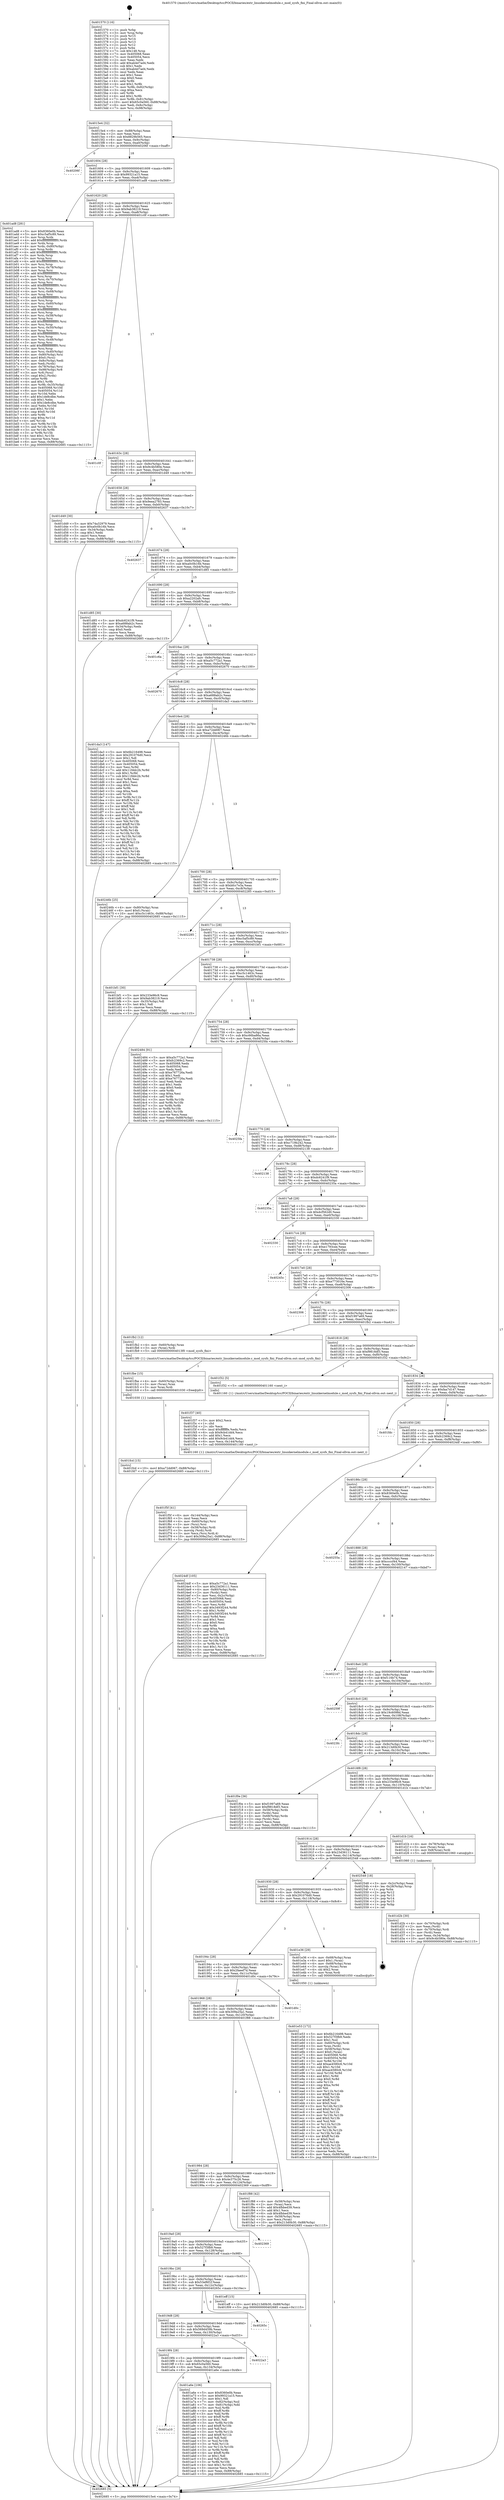 digraph "0x401570" {
  label = "0x401570 (/mnt/c/Users/mathe/Desktop/tcc/POCII/binaries/extr_linuxkernelmodule.c_mod_sysfs_fini_Final-ollvm.out::main(0))"
  labelloc = "t"
  node[shape=record]

  Entry [label="",width=0.3,height=0.3,shape=circle,fillcolor=black,style=filled]
  "0x4015e4" [label="{
     0x4015e4 [32]\l
     | [instrs]\l
     &nbsp;&nbsp;0x4015e4 \<+6\>: mov -0x88(%rbp),%eax\l
     &nbsp;&nbsp;0x4015ea \<+2\>: mov %eax,%ecx\l
     &nbsp;&nbsp;0x4015ec \<+6\>: sub $0x8829b565,%ecx\l
     &nbsp;&nbsp;0x4015f2 \<+6\>: mov %eax,-0x9c(%rbp)\l
     &nbsp;&nbsp;0x4015f8 \<+6\>: mov %ecx,-0xa0(%rbp)\l
     &nbsp;&nbsp;0x4015fe \<+6\>: je 000000000040206f \<main+0xaff\>\l
  }"]
  "0x40206f" [label="{
     0x40206f\l
  }", style=dashed]
  "0x401604" [label="{
     0x401604 [28]\l
     | [instrs]\l
     &nbsp;&nbsp;0x401604 \<+5\>: jmp 0000000000401609 \<main+0x99\>\l
     &nbsp;&nbsp;0x401609 \<+6\>: mov -0x9c(%rbp),%eax\l
     &nbsp;&nbsp;0x40160f \<+5\>: sub $0x99321a15,%eax\l
     &nbsp;&nbsp;0x401614 \<+6\>: mov %eax,-0xa4(%rbp)\l
     &nbsp;&nbsp;0x40161a \<+6\>: je 0000000000401ad8 \<main+0x568\>\l
  }"]
  Exit [label="",width=0.3,height=0.3,shape=circle,fillcolor=black,style=filled,peripheries=2]
  "0x401ad8" [label="{
     0x401ad8 [281]\l
     | [instrs]\l
     &nbsp;&nbsp;0x401ad8 \<+5\>: mov $0x8360e0b,%eax\l
     &nbsp;&nbsp;0x401add \<+5\>: mov $0xc5af5c89,%ecx\l
     &nbsp;&nbsp;0x401ae2 \<+3\>: mov %rsp,%rdx\l
     &nbsp;&nbsp;0x401ae5 \<+4\>: add $0xfffffffffffffff0,%rdx\l
     &nbsp;&nbsp;0x401ae9 \<+3\>: mov %rdx,%rsp\l
     &nbsp;&nbsp;0x401aec \<+4\>: mov %rdx,-0x80(%rbp)\l
     &nbsp;&nbsp;0x401af0 \<+3\>: mov %rsp,%rdx\l
     &nbsp;&nbsp;0x401af3 \<+4\>: add $0xfffffffffffffff0,%rdx\l
     &nbsp;&nbsp;0x401af7 \<+3\>: mov %rdx,%rsp\l
     &nbsp;&nbsp;0x401afa \<+3\>: mov %rsp,%rsi\l
     &nbsp;&nbsp;0x401afd \<+4\>: add $0xfffffffffffffff0,%rsi\l
     &nbsp;&nbsp;0x401b01 \<+3\>: mov %rsi,%rsp\l
     &nbsp;&nbsp;0x401b04 \<+4\>: mov %rsi,-0x78(%rbp)\l
     &nbsp;&nbsp;0x401b08 \<+3\>: mov %rsp,%rsi\l
     &nbsp;&nbsp;0x401b0b \<+4\>: add $0xfffffffffffffff0,%rsi\l
     &nbsp;&nbsp;0x401b0f \<+3\>: mov %rsi,%rsp\l
     &nbsp;&nbsp;0x401b12 \<+4\>: mov %rsi,-0x70(%rbp)\l
     &nbsp;&nbsp;0x401b16 \<+3\>: mov %rsp,%rsi\l
     &nbsp;&nbsp;0x401b19 \<+4\>: add $0xfffffffffffffff0,%rsi\l
     &nbsp;&nbsp;0x401b1d \<+3\>: mov %rsi,%rsp\l
     &nbsp;&nbsp;0x401b20 \<+4\>: mov %rsi,-0x68(%rbp)\l
     &nbsp;&nbsp;0x401b24 \<+3\>: mov %rsp,%rsi\l
     &nbsp;&nbsp;0x401b27 \<+4\>: add $0xfffffffffffffff0,%rsi\l
     &nbsp;&nbsp;0x401b2b \<+3\>: mov %rsi,%rsp\l
     &nbsp;&nbsp;0x401b2e \<+4\>: mov %rsi,-0x60(%rbp)\l
     &nbsp;&nbsp;0x401b32 \<+3\>: mov %rsp,%rsi\l
     &nbsp;&nbsp;0x401b35 \<+4\>: add $0xfffffffffffffff0,%rsi\l
     &nbsp;&nbsp;0x401b39 \<+3\>: mov %rsi,%rsp\l
     &nbsp;&nbsp;0x401b3c \<+4\>: mov %rsi,-0x58(%rbp)\l
     &nbsp;&nbsp;0x401b40 \<+3\>: mov %rsp,%rsi\l
     &nbsp;&nbsp;0x401b43 \<+4\>: add $0xfffffffffffffff0,%rsi\l
     &nbsp;&nbsp;0x401b47 \<+3\>: mov %rsi,%rsp\l
     &nbsp;&nbsp;0x401b4a \<+4\>: mov %rsi,-0x50(%rbp)\l
     &nbsp;&nbsp;0x401b4e \<+3\>: mov %rsp,%rsi\l
     &nbsp;&nbsp;0x401b51 \<+4\>: add $0xfffffffffffffff0,%rsi\l
     &nbsp;&nbsp;0x401b55 \<+3\>: mov %rsi,%rsp\l
     &nbsp;&nbsp;0x401b58 \<+4\>: mov %rsi,-0x48(%rbp)\l
     &nbsp;&nbsp;0x401b5c \<+3\>: mov %rsp,%rsi\l
     &nbsp;&nbsp;0x401b5f \<+4\>: add $0xfffffffffffffff0,%rsi\l
     &nbsp;&nbsp;0x401b63 \<+3\>: mov %rsi,%rsp\l
     &nbsp;&nbsp;0x401b66 \<+4\>: mov %rsi,-0x40(%rbp)\l
     &nbsp;&nbsp;0x401b6a \<+4\>: mov -0x80(%rbp),%rsi\l
     &nbsp;&nbsp;0x401b6e \<+6\>: movl $0x0,(%rsi)\l
     &nbsp;&nbsp;0x401b74 \<+6\>: mov -0x8c(%rbp),%edi\l
     &nbsp;&nbsp;0x401b7a \<+2\>: mov %edi,(%rdx)\l
     &nbsp;&nbsp;0x401b7c \<+4\>: mov -0x78(%rbp),%rsi\l
     &nbsp;&nbsp;0x401b80 \<+7\>: mov -0x98(%rbp),%r8\l
     &nbsp;&nbsp;0x401b87 \<+3\>: mov %r8,(%rsi)\l
     &nbsp;&nbsp;0x401b8a \<+3\>: cmpl $0x2,(%rdx)\l
     &nbsp;&nbsp;0x401b8d \<+4\>: setne %r9b\l
     &nbsp;&nbsp;0x401b91 \<+4\>: and $0x1,%r9b\l
     &nbsp;&nbsp;0x401b95 \<+4\>: mov %r9b,-0x35(%rbp)\l
     &nbsp;&nbsp;0x401b99 \<+8\>: mov 0x405068,%r10d\l
     &nbsp;&nbsp;0x401ba1 \<+8\>: mov 0x405054,%r11d\l
     &nbsp;&nbsp;0x401ba9 \<+3\>: mov %r10d,%ebx\l
     &nbsp;&nbsp;0x401bac \<+6\>: add $0x1de8cdbe,%ebx\l
     &nbsp;&nbsp;0x401bb2 \<+3\>: sub $0x1,%ebx\l
     &nbsp;&nbsp;0x401bb5 \<+6\>: sub $0x1de8cdbe,%ebx\l
     &nbsp;&nbsp;0x401bbb \<+4\>: imul %ebx,%r10d\l
     &nbsp;&nbsp;0x401bbf \<+4\>: and $0x1,%r10d\l
     &nbsp;&nbsp;0x401bc3 \<+4\>: cmp $0x0,%r10d\l
     &nbsp;&nbsp;0x401bc7 \<+4\>: sete %r9b\l
     &nbsp;&nbsp;0x401bcb \<+4\>: cmp $0xa,%r11d\l
     &nbsp;&nbsp;0x401bcf \<+4\>: setl %r14b\l
     &nbsp;&nbsp;0x401bd3 \<+3\>: mov %r9b,%r15b\l
     &nbsp;&nbsp;0x401bd6 \<+3\>: and %r14b,%r15b\l
     &nbsp;&nbsp;0x401bd9 \<+3\>: xor %r14b,%r9b\l
     &nbsp;&nbsp;0x401bdc \<+3\>: or %r9b,%r15b\l
     &nbsp;&nbsp;0x401bdf \<+4\>: test $0x1,%r15b\l
     &nbsp;&nbsp;0x401be3 \<+3\>: cmovne %ecx,%eax\l
     &nbsp;&nbsp;0x401be6 \<+6\>: mov %eax,-0x88(%rbp)\l
     &nbsp;&nbsp;0x401bec \<+5\>: jmp 0000000000402685 \<main+0x1115\>\l
  }"]
  "0x401620" [label="{
     0x401620 [28]\l
     | [instrs]\l
     &nbsp;&nbsp;0x401620 \<+5\>: jmp 0000000000401625 \<main+0xb5\>\l
     &nbsp;&nbsp;0x401625 \<+6\>: mov -0x9c(%rbp),%eax\l
     &nbsp;&nbsp;0x40162b \<+5\>: sub $0x9ab38219,%eax\l
     &nbsp;&nbsp;0x401630 \<+6\>: mov %eax,-0xa8(%rbp)\l
     &nbsp;&nbsp;0x401636 \<+6\>: je 0000000000401c0f \<main+0x69f\>\l
  }"]
  "0x401fcd" [label="{
     0x401fcd [15]\l
     | [instrs]\l
     &nbsp;&nbsp;0x401fcd \<+10\>: movl $0xa72dd067,-0x88(%rbp)\l
     &nbsp;&nbsp;0x401fd7 \<+5\>: jmp 0000000000402685 \<main+0x1115\>\l
  }"]
  "0x401c0f" [label="{
     0x401c0f\l
  }", style=dashed]
  "0x40163c" [label="{
     0x40163c [28]\l
     | [instrs]\l
     &nbsp;&nbsp;0x40163c \<+5\>: jmp 0000000000401641 \<main+0xd1\>\l
     &nbsp;&nbsp;0x401641 \<+6\>: mov -0x9c(%rbp),%eax\l
     &nbsp;&nbsp;0x401647 \<+5\>: sub $0x9c4b580e,%eax\l
     &nbsp;&nbsp;0x40164c \<+6\>: mov %eax,-0xac(%rbp)\l
     &nbsp;&nbsp;0x401652 \<+6\>: je 0000000000401d49 \<main+0x7d9\>\l
  }"]
  "0x401fbe" [label="{
     0x401fbe [15]\l
     | [instrs]\l
     &nbsp;&nbsp;0x401fbe \<+4\>: mov -0x60(%rbp),%rax\l
     &nbsp;&nbsp;0x401fc2 \<+3\>: mov (%rax),%rax\l
     &nbsp;&nbsp;0x401fc5 \<+3\>: mov %rax,%rdi\l
     &nbsp;&nbsp;0x401fc8 \<+5\>: call 0000000000401030 \<free@plt\>\l
     | [calls]\l
     &nbsp;&nbsp;0x401030 \{1\} (unknown)\l
  }"]
  "0x401d49" [label="{
     0x401d49 [30]\l
     | [instrs]\l
     &nbsp;&nbsp;0x401d49 \<+5\>: mov $0x74a32979,%eax\l
     &nbsp;&nbsp;0x401d4e \<+5\>: mov $0xa0c0b16b,%ecx\l
     &nbsp;&nbsp;0x401d53 \<+3\>: mov -0x34(%rbp),%edx\l
     &nbsp;&nbsp;0x401d56 \<+3\>: cmp $0x1,%edx\l
     &nbsp;&nbsp;0x401d59 \<+3\>: cmovl %ecx,%eax\l
     &nbsp;&nbsp;0x401d5c \<+6\>: mov %eax,-0x88(%rbp)\l
     &nbsp;&nbsp;0x401d62 \<+5\>: jmp 0000000000402685 \<main+0x1115\>\l
  }"]
  "0x401658" [label="{
     0x401658 [28]\l
     | [instrs]\l
     &nbsp;&nbsp;0x401658 \<+5\>: jmp 000000000040165d \<main+0xed\>\l
     &nbsp;&nbsp;0x40165d \<+6\>: mov -0x9c(%rbp),%eax\l
     &nbsp;&nbsp;0x401663 \<+5\>: sub $0x9eea2783,%eax\l
     &nbsp;&nbsp;0x401668 \<+6\>: mov %eax,-0xb0(%rbp)\l
     &nbsp;&nbsp;0x40166e \<+6\>: je 0000000000402637 \<main+0x10c7\>\l
  }"]
  "0x401f5f" [label="{
     0x401f5f [41]\l
     | [instrs]\l
     &nbsp;&nbsp;0x401f5f \<+6\>: mov -0x144(%rbp),%ecx\l
     &nbsp;&nbsp;0x401f65 \<+3\>: imul %eax,%ecx\l
     &nbsp;&nbsp;0x401f68 \<+4\>: mov -0x60(%rbp),%rsi\l
     &nbsp;&nbsp;0x401f6c \<+3\>: mov (%rsi),%rsi\l
     &nbsp;&nbsp;0x401f6f \<+4\>: mov -0x58(%rbp),%rdi\l
     &nbsp;&nbsp;0x401f73 \<+3\>: movslq (%rdi),%rdi\l
     &nbsp;&nbsp;0x401f76 \<+3\>: mov %ecx,(%rsi,%rdi,4)\l
     &nbsp;&nbsp;0x401f79 \<+10\>: movl $0x309a25a1,-0x88(%rbp)\l
     &nbsp;&nbsp;0x401f83 \<+5\>: jmp 0000000000402685 \<main+0x1115\>\l
  }"]
  "0x402637" [label="{
     0x402637\l
  }", style=dashed]
  "0x401674" [label="{
     0x401674 [28]\l
     | [instrs]\l
     &nbsp;&nbsp;0x401674 \<+5\>: jmp 0000000000401679 \<main+0x109\>\l
     &nbsp;&nbsp;0x401679 \<+6\>: mov -0x9c(%rbp),%eax\l
     &nbsp;&nbsp;0x40167f \<+5\>: sub $0xa0c0b16b,%eax\l
     &nbsp;&nbsp;0x401684 \<+6\>: mov %eax,-0xb4(%rbp)\l
     &nbsp;&nbsp;0x40168a \<+6\>: je 0000000000401d85 \<main+0x815\>\l
  }"]
  "0x401f37" [label="{
     0x401f37 [40]\l
     | [instrs]\l
     &nbsp;&nbsp;0x401f37 \<+5\>: mov $0x2,%ecx\l
     &nbsp;&nbsp;0x401f3c \<+1\>: cltd\l
     &nbsp;&nbsp;0x401f3d \<+2\>: idiv %ecx\l
     &nbsp;&nbsp;0x401f3f \<+6\>: imul $0xfffffffe,%edx,%ecx\l
     &nbsp;&nbsp;0x401f45 \<+6\>: sub $0x9cb41dd4,%ecx\l
     &nbsp;&nbsp;0x401f4b \<+3\>: add $0x1,%ecx\l
     &nbsp;&nbsp;0x401f4e \<+6\>: add $0x9cb41dd4,%ecx\l
     &nbsp;&nbsp;0x401f54 \<+6\>: mov %ecx,-0x144(%rbp)\l
     &nbsp;&nbsp;0x401f5a \<+5\>: call 0000000000401160 \<next_i\>\l
     | [calls]\l
     &nbsp;&nbsp;0x401160 \{1\} (/mnt/c/Users/mathe/Desktop/tcc/POCII/binaries/extr_linuxkernelmodule.c_mod_sysfs_fini_Final-ollvm.out::next_i)\l
  }"]
  "0x401d85" [label="{
     0x401d85 [30]\l
     | [instrs]\l
     &nbsp;&nbsp;0x401d85 \<+5\>: mov $0xdc6241f9,%eax\l
     &nbsp;&nbsp;0x401d8a \<+5\>: mov $0xa688ab2c,%ecx\l
     &nbsp;&nbsp;0x401d8f \<+3\>: mov -0x34(%rbp),%edx\l
     &nbsp;&nbsp;0x401d92 \<+3\>: cmp $0x0,%edx\l
     &nbsp;&nbsp;0x401d95 \<+3\>: cmove %ecx,%eax\l
     &nbsp;&nbsp;0x401d98 \<+6\>: mov %eax,-0x88(%rbp)\l
     &nbsp;&nbsp;0x401d9e \<+5\>: jmp 0000000000402685 \<main+0x1115\>\l
  }"]
  "0x401690" [label="{
     0x401690 [28]\l
     | [instrs]\l
     &nbsp;&nbsp;0x401690 \<+5\>: jmp 0000000000401695 \<main+0x125\>\l
     &nbsp;&nbsp;0x401695 \<+6\>: mov -0x9c(%rbp),%eax\l
     &nbsp;&nbsp;0x40169b \<+5\>: sub $0xa2202afc,%eax\l
     &nbsp;&nbsp;0x4016a0 \<+6\>: mov %eax,-0xb8(%rbp)\l
     &nbsp;&nbsp;0x4016a6 \<+6\>: je 0000000000401c6a \<main+0x6fa\>\l
  }"]
  "0x401e53" [label="{
     0x401e53 [172]\l
     | [instrs]\l
     &nbsp;&nbsp;0x401e53 \<+5\>: mov $0x6b216498,%ecx\l
     &nbsp;&nbsp;0x401e58 \<+5\>: mov $0x527f3fb9,%edx\l
     &nbsp;&nbsp;0x401e5d \<+3\>: mov $0x1,%sil\l
     &nbsp;&nbsp;0x401e60 \<+4\>: mov -0x60(%rbp),%rdi\l
     &nbsp;&nbsp;0x401e64 \<+3\>: mov %rax,(%rdi)\l
     &nbsp;&nbsp;0x401e67 \<+4\>: mov -0x58(%rbp),%rax\l
     &nbsp;&nbsp;0x401e6b \<+6\>: movl $0x0,(%rax)\l
     &nbsp;&nbsp;0x401e71 \<+8\>: mov 0x405068,%r8d\l
     &nbsp;&nbsp;0x401e79 \<+8\>: mov 0x405054,%r9d\l
     &nbsp;&nbsp;0x401e81 \<+3\>: mov %r8d,%r10d\l
     &nbsp;&nbsp;0x401e84 \<+7\>: add $0xae4580c6,%r10d\l
     &nbsp;&nbsp;0x401e8b \<+4\>: sub $0x1,%r10d\l
     &nbsp;&nbsp;0x401e8f \<+7\>: sub $0xae4580c6,%r10d\l
     &nbsp;&nbsp;0x401e96 \<+4\>: imul %r10d,%r8d\l
     &nbsp;&nbsp;0x401e9a \<+4\>: and $0x1,%r8d\l
     &nbsp;&nbsp;0x401e9e \<+4\>: cmp $0x0,%r8d\l
     &nbsp;&nbsp;0x401ea2 \<+4\>: sete %r11b\l
     &nbsp;&nbsp;0x401ea6 \<+4\>: cmp $0xa,%r9d\l
     &nbsp;&nbsp;0x401eaa \<+3\>: setl %bl\l
     &nbsp;&nbsp;0x401ead \<+3\>: mov %r11b,%r14b\l
     &nbsp;&nbsp;0x401eb0 \<+4\>: xor $0xff,%r14b\l
     &nbsp;&nbsp;0x401eb4 \<+3\>: mov %bl,%r15b\l
     &nbsp;&nbsp;0x401eb7 \<+4\>: xor $0xff,%r15b\l
     &nbsp;&nbsp;0x401ebb \<+4\>: xor $0x0,%sil\l
     &nbsp;&nbsp;0x401ebf \<+3\>: mov %r14b,%r12b\l
     &nbsp;&nbsp;0x401ec2 \<+4\>: and $0x0,%r12b\l
     &nbsp;&nbsp;0x401ec6 \<+3\>: and %sil,%r11b\l
     &nbsp;&nbsp;0x401ec9 \<+3\>: mov %r15b,%r13b\l
     &nbsp;&nbsp;0x401ecc \<+4\>: and $0x0,%r13b\l
     &nbsp;&nbsp;0x401ed0 \<+3\>: and %sil,%bl\l
     &nbsp;&nbsp;0x401ed3 \<+3\>: or %r11b,%r12b\l
     &nbsp;&nbsp;0x401ed6 \<+3\>: or %bl,%r13b\l
     &nbsp;&nbsp;0x401ed9 \<+3\>: xor %r13b,%r12b\l
     &nbsp;&nbsp;0x401edc \<+3\>: or %r15b,%r14b\l
     &nbsp;&nbsp;0x401edf \<+4\>: xor $0xff,%r14b\l
     &nbsp;&nbsp;0x401ee3 \<+4\>: or $0x0,%sil\l
     &nbsp;&nbsp;0x401ee7 \<+3\>: and %sil,%r14b\l
     &nbsp;&nbsp;0x401eea \<+3\>: or %r14b,%r12b\l
     &nbsp;&nbsp;0x401eed \<+4\>: test $0x1,%r12b\l
     &nbsp;&nbsp;0x401ef1 \<+3\>: cmovne %edx,%ecx\l
     &nbsp;&nbsp;0x401ef4 \<+6\>: mov %ecx,-0x88(%rbp)\l
     &nbsp;&nbsp;0x401efa \<+5\>: jmp 0000000000402685 \<main+0x1115\>\l
  }"]
  "0x401c6a" [label="{
     0x401c6a\l
  }", style=dashed]
  "0x4016ac" [label="{
     0x4016ac [28]\l
     | [instrs]\l
     &nbsp;&nbsp;0x4016ac \<+5\>: jmp 00000000004016b1 \<main+0x141\>\l
     &nbsp;&nbsp;0x4016b1 \<+6\>: mov -0x9c(%rbp),%eax\l
     &nbsp;&nbsp;0x4016b7 \<+5\>: sub $0xa5c772a1,%eax\l
     &nbsp;&nbsp;0x4016bc \<+6\>: mov %eax,-0xbc(%rbp)\l
     &nbsp;&nbsp;0x4016c2 \<+6\>: je 0000000000402670 \<main+0x1100\>\l
  }"]
  "0x401d2b" [label="{
     0x401d2b [30]\l
     | [instrs]\l
     &nbsp;&nbsp;0x401d2b \<+4\>: mov -0x70(%rbp),%rdi\l
     &nbsp;&nbsp;0x401d2f \<+2\>: mov %eax,(%rdi)\l
     &nbsp;&nbsp;0x401d31 \<+4\>: mov -0x70(%rbp),%rdi\l
     &nbsp;&nbsp;0x401d35 \<+2\>: mov (%rdi),%eax\l
     &nbsp;&nbsp;0x401d37 \<+3\>: mov %eax,-0x34(%rbp)\l
     &nbsp;&nbsp;0x401d3a \<+10\>: movl $0x9c4b580e,-0x88(%rbp)\l
     &nbsp;&nbsp;0x401d44 \<+5\>: jmp 0000000000402685 \<main+0x1115\>\l
  }"]
  "0x402670" [label="{
     0x402670\l
  }", style=dashed]
  "0x4016c8" [label="{
     0x4016c8 [28]\l
     | [instrs]\l
     &nbsp;&nbsp;0x4016c8 \<+5\>: jmp 00000000004016cd \<main+0x15d\>\l
     &nbsp;&nbsp;0x4016cd \<+6\>: mov -0x9c(%rbp),%eax\l
     &nbsp;&nbsp;0x4016d3 \<+5\>: sub $0xa688ab2c,%eax\l
     &nbsp;&nbsp;0x4016d8 \<+6\>: mov %eax,-0xc0(%rbp)\l
     &nbsp;&nbsp;0x4016de \<+6\>: je 0000000000401da3 \<main+0x833\>\l
  }"]
  "0x401570" [label="{
     0x401570 [116]\l
     | [instrs]\l
     &nbsp;&nbsp;0x401570 \<+1\>: push %rbp\l
     &nbsp;&nbsp;0x401571 \<+3\>: mov %rsp,%rbp\l
     &nbsp;&nbsp;0x401574 \<+2\>: push %r15\l
     &nbsp;&nbsp;0x401576 \<+2\>: push %r14\l
     &nbsp;&nbsp;0x401578 \<+2\>: push %r13\l
     &nbsp;&nbsp;0x40157a \<+2\>: push %r12\l
     &nbsp;&nbsp;0x40157c \<+1\>: push %rbx\l
     &nbsp;&nbsp;0x40157d \<+7\>: sub $0x148,%rsp\l
     &nbsp;&nbsp;0x401584 \<+7\>: mov 0x405068,%eax\l
     &nbsp;&nbsp;0x40158b \<+7\>: mov 0x405054,%ecx\l
     &nbsp;&nbsp;0x401592 \<+2\>: mov %eax,%edx\l
     &nbsp;&nbsp;0x401594 \<+6\>: add $0xab4d7ad4,%edx\l
     &nbsp;&nbsp;0x40159a \<+3\>: sub $0x1,%edx\l
     &nbsp;&nbsp;0x40159d \<+6\>: sub $0xab4d7ad4,%edx\l
     &nbsp;&nbsp;0x4015a3 \<+3\>: imul %edx,%eax\l
     &nbsp;&nbsp;0x4015a6 \<+3\>: and $0x1,%eax\l
     &nbsp;&nbsp;0x4015a9 \<+3\>: cmp $0x0,%eax\l
     &nbsp;&nbsp;0x4015ac \<+4\>: sete %r8b\l
     &nbsp;&nbsp;0x4015b0 \<+4\>: and $0x1,%r8b\l
     &nbsp;&nbsp;0x4015b4 \<+7\>: mov %r8b,-0x82(%rbp)\l
     &nbsp;&nbsp;0x4015bb \<+3\>: cmp $0xa,%ecx\l
     &nbsp;&nbsp;0x4015be \<+4\>: setl %r8b\l
     &nbsp;&nbsp;0x4015c2 \<+4\>: and $0x1,%r8b\l
     &nbsp;&nbsp;0x4015c6 \<+7\>: mov %r8b,-0x81(%rbp)\l
     &nbsp;&nbsp;0x4015cd \<+10\>: movl $0x65c0a560,-0x88(%rbp)\l
     &nbsp;&nbsp;0x4015d7 \<+6\>: mov %edi,-0x8c(%rbp)\l
     &nbsp;&nbsp;0x4015dd \<+7\>: mov %rsi,-0x98(%rbp)\l
  }"]
  "0x401da3" [label="{
     0x401da3 [147]\l
     | [instrs]\l
     &nbsp;&nbsp;0x401da3 \<+5\>: mov $0x6b216498,%eax\l
     &nbsp;&nbsp;0x401da8 \<+5\>: mov $0x291076d0,%ecx\l
     &nbsp;&nbsp;0x401dad \<+2\>: mov $0x1,%dl\l
     &nbsp;&nbsp;0x401daf \<+7\>: mov 0x405068,%esi\l
     &nbsp;&nbsp;0x401db6 \<+7\>: mov 0x405054,%edi\l
     &nbsp;&nbsp;0x401dbd \<+3\>: mov %esi,%r8d\l
     &nbsp;&nbsp;0x401dc0 \<+7\>: add $0x11fddc2b,%r8d\l
     &nbsp;&nbsp;0x401dc7 \<+4\>: sub $0x1,%r8d\l
     &nbsp;&nbsp;0x401dcb \<+7\>: sub $0x11fddc2b,%r8d\l
     &nbsp;&nbsp;0x401dd2 \<+4\>: imul %r8d,%esi\l
     &nbsp;&nbsp;0x401dd6 \<+3\>: and $0x1,%esi\l
     &nbsp;&nbsp;0x401dd9 \<+3\>: cmp $0x0,%esi\l
     &nbsp;&nbsp;0x401ddc \<+4\>: sete %r9b\l
     &nbsp;&nbsp;0x401de0 \<+3\>: cmp $0xa,%edi\l
     &nbsp;&nbsp;0x401de3 \<+4\>: setl %r10b\l
     &nbsp;&nbsp;0x401de7 \<+3\>: mov %r9b,%r11b\l
     &nbsp;&nbsp;0x401dea \<+4\>: xor $0xff,%r11b\l
     &nbsp;&nbsp;0x401dee \<+3\>: mov %r10b,%bl\l
     &nbsp;&nbsp;0x401df1 \<+3\>: xor $0xff,%bl\l
     &nbsp;&nbsp;0x401df4 \<+3\>: xor $0x1,%dl\l
     &nbsp;&nbsp;0x401df7 \<+3\>: mov %r11b,%r14b\l
     &nbsp;&nbsp;0x401dfa \<+4\>: and $0xff,%r14b\l
     &nbsp;&nbsp;0x401dfe \<+3\>: and %dl,%r9b\l
     &nbsp;&nbsp;0x401e01 \<+3\>: mov %bl,%r15b\l
     &nbsp;&nbsp;0x401e04 \<+4\>: and $0xff,%r15b\l
     &nbsp;&nbsp;0x401e08 \<+3\>: and %dl,%r10b\l
     &nbsp;&nbsp;0x401e0b \<+3\>: or %r9b,%r14b\l
     &nbsp;&nbsp;0x401e0e \<+3\>: or %r10b,%r15b\l
     &nbsp;&nbsp;0x401e11 \<+3\>: xor %r15b,%r14b\l
     &nbsp;&nbsp;0x401e14 \<+3\>: or %bl,%r11b\l
     &nbsp;&nbsp;0x401e17 \<+4\>: xor $0xff,%r11b\l
     &nbsp;&nbsp;0x401e1b \<+3\>: or $0x1,%dl\l
     &nbsp;&nbsp;0x401e1e \<+3\>: and %dl,%r11b\l
     &nbsp;&nbsp;0x401e21 \<+3\>: or %r11b,%r14b\l
     &nbsp;&nbsp;0x401e24 \<+4\>: test $0x1,%r14b\l
     &nbsp;&nbsp;0x401e28 \<+3\>: cmovne %ecx,%eax\l
     &nbsp;&nbsp;0x401e2b \<+6\>: mov %eax,-0x88(%rbp)\l
     &nbsp;&nbsp;0x401e31 \<+5\>: jmp 0000000000402685 \<main+0x1115\>\l
  }"]
  "0x4016e4" [label="{
     0x4016e4 [28]\l
     | [instrs]\l
     &nbsp;&nbsp;0x4016e4 \<+5\>: jmp 00000000004016e9 \<main+0x179\>\l
     &nbsp;&nbsp;0x4016e9 \<+6\>: mov -0x9c(%rbp),%eax\l
     &nbsp;&nbsp;0x4016ef \<+5\>: sub $0xa72dd067,%eax\l
     &nbsp;&nbsp;0x4016f4 \<+6\>: mov %eax,-0xc4(%rbp)\l
     &nbsp;&nbsp;0x4016fa \<+6\>: je 000000000040246b \<main+0xefb\>\l
  }"]
  "0x402685" [label="{
     0x402685 [5]\l
     | [instrs]\l
     &nbsp;&nbsp;0x402685 \<+5\>: jmp 00000000004015e4 \<main+0x74\>\l
  }"]
  "0x40246b" [label="{
     0x40246b [25]\l
     | [instrs]\l
     &nbsp;&nbsp;0x40246b \<+4\>: mov -0x80(%rbp),%rax\l
     &nbsp;&nbsp;0x40246f \<+6\>: movl $0x0,(%rax)\l
     &nbsp;&nbsp;0x402475 \<+10\>: movl $0xc5c1463c,-0x88(%rbp)\l
     &nbsp;&nbsp;0x40247f \<+5\>: jmp 0000000000402685 \<main+0x1115\>\l
  }"]
  "0x401700" [label="{
     0x401700 [28]\l
     | [instrs]\l
     &nbsp;&nbsp;0x401700 \<+5\>: jmp 0000000000401705 \<main+0x195\>\l
     &nbsp;&nbsp;0x401705 \<+6\>: mov -0x9c(%rbp),%eax\l
     &nbsp;&nbsp;0x40170b \<+5\>: sub $0xbfcc7e3a,%eax\l
     &nbsp;&nbsp;0x401710 \<+6\>: mov %eax,-0xc8(%rbp)\l
     &nbsp;&nbsp;0x401716 \<+6\>: je 0000000000402285 \<main+0xd15\>\l
  }"]
  "0x401a10" [label="{
     0x401a10\l
  }", style=dashed]
  "0x402285" [label="{
     0x402285\l
  }", style=dashed]
  "0x40171c" [label="{
     0x40171c [28]\l
     | [instrs]\l
     &nbsp;&nbsp;0x40171c \<+5\>: jmp 0000000000401721 \<main+0x1b1\>\l
     &nbsp;&nbsp;0x401721 \<+6\>: mov -0x9c(%rbp),%eax\l
     &nbsp;&nbsp;0x401727 \<+5\>: sub $0xc5af5c89,%eax\l
     &nbsp;&nbsp;0x40172c \<+6\>: mov %eax,-0xcc(%rbp)\l
     &nbsp;&nbsp;0x401732 \<+6\>: je 0000000000401bf1 \<main+0x681\>\l
  }"]
  "0x401a6e" [label="{
     0x401a6e [106]\l
     | [instrs]\l
     &nbsp;&nbsp;0x401a6e \<+5\>: mov $0x8360e0b,%eax\l
     &nbsp;&nbsp;0x401a73 \<+5\>: mov $0x99321a15,%ecx\l
     &nbsp;&nbsp;0x401a78 \<+2\>: mov $0x1,%dl\l
     &nbsp;&nbsp;0x401a7a \<+7\>: mov -0x82(%rbp),%sil\l
     &nbsp;&nbsp;0x401a81 \<+7\>: mov -0x81(%rbp),%dil\l
     &nbsp;&nbsp;0x401a88 \<+3\>: mov %sil,%r8b\l
     &nbsp;&nbsp;0x401a8b \<+4\>: xor $0xff,%r8b\l
     &nbsp;&nbsp;0x401a8f \<+3\>: mov %dil,%r9b\l
     &nbsp;&nbsp;0x401a92 \<+4\>: xor $0xff,%r9b\l
     &nbsp;&nbsp;0x401a96 \<+3\>: xor $0x1,%dl\l
     &nbsp;&nbsp;0x401a99 \<+3\>: mov %r8b,%r10b\l
     &nbsp;&nbsp;0x401a9c \<+4\>: and $0xff,%r10b\l
     &nbsp;&nbsp;0x401aa0 \<+3\>: and %dl,%sil\l
     &nbsp;&nbsp;0x401aa3 \<+3\>: mov %r9b,%r11b\l
     &nbsp;&nbsp;0x401aa6 \<+4\>: and $0xff,%r11b\l
     &nbsp;&nbsp;0x401aaa \<+3\>: and %dl,%dil\l
     &nbsp;&nbsp;0x401aad \<+3\>: or %sil,%r10b\l
     &nbsp;&nbsp;0x401ab0 \<+3\>: or %dil,%r11b\l
     &nbsp;&nbsp;0x401ab3 \<+3\>: xor %r11b,%r10b\l
     &nbsp;&nbsp;0x401ab6 \<+3\>: or %r9b,%r8b\l
     &nbsp;&nbsp;0x401ab9 \<+4\>: xor $0xff,%r8b\l
     &nbsp;&nbsp;0x401abd \<+3\>: or $0x1,%dl\l
     &nbsp;&nbsp;0x401ac0 \<+3\>: and %dl,%r8b\l
     &nbsp;&nbsp;0x401ac3 \<+3\>: or %r8b,%r10b\l
     &nbsp;&nbsp;0x401ac6 \<+4\>: test $0x1,%r10b\l
     &nbsp;&nbsp;0x401aca \<+3\>: cmovne %ecx,%eax\l
     &nbsp;&nbsp;0x401acd \<+6\>: mov %eax,-0x88(%rbp)\l
     &nbsp;&nbsp;0x401ad3 \<+5\>: jmp 0000000000402685 \<main+0x1115\>\l
  }"]
  "0x401bf1" [label="{
     0x401bf1 [30]\l
     | [instrs]\l
     &nbsp;&nbsp;0x401bf1 \<+5\>: mov $0x233e96c9,%eax\l
     &nbsp;&nbsp;0x401bf6 \<+5\>: mov $0x9ab38219,%ecx\l
     &nbsp;&nbsp;0x401bfb \<+3\>: mov -0x35(%rbp),%dl\l
     &nbsp;&nbsp;0x401bfe \<+3\>: test $0x1,%dl\l
     &nbsp;&nbsp;0x401c01 \<+3\>: cmovne %ecx,%eax\l
     &nbsp;&nbsp;0x401c04 \<+6\>: mov %eax,-0x88(%rbp)\l
     &nbsp;&nbsp;0x401c0a \<+5\>: jmp 0000000000402685 \<main+0x1115\>\l
  }"]
  "0x401738" [label="{
     0x401738 [28]\l
     | [instrs]\l
     &nbsp;&nbsp;0x401738 \<+5\>: jmp 000000000040173d \<main+0x1cd\>\l
     &nbsp;&nbsp;0x40173d \<+6\>: mov -0x9c(%rbp),%eax\l
     &nbsp;&nbsp;0x401743 \<+5\>: sub $0xc5c1463c,%eax\l
     &nbsp;&nbsp;0x401748 \<+6\>: mov %eax,-0xd0(%rbp)\l
     &nbsp;&nbsp;0x40174e \<+6\>: je 0000000000402484 \<main+0xf14\>\l
  }"]
  "0x4019f4" [label="{
     0x4019f4 [28]\l
     | [instrs]\l
     &nbsp;&nbsp;0x4019f4 \<+5\>: jmp 00000000004019f9 \<main+0x489\>\l
     &nbsp;&nbsp;0x4019f9 \<+6\>: mov -0x9c(%rbp),%eax\l
     &nbsp;&nbsp;0x4019ff \<+5\>: sub $0x65c0a560,%eax\l
     &nbsp;&nbsp;0x401a04 \<+6\>: mov %eax,-0x134(%rbp)\l
     &nbsp;&nbsp;0x401a0a \<+6\>: je 0000000000401a6e \<main+0x4fe\>\l
  }"]
  "0x402484" [label="{
     0x402484 [91]\l
     | [instrs]\l
     &nbsp;&nbsp;0x402484 \<+5\>: mov $0xa5c772a1,%eax\l
     &nbsp;&nbsp;0x402489 \<+5\>: mov $0xfc2369c2,%ecx\l
     &nbsp;&nbsp;0x40248e \<+7\>: mov 0x405068,%edx\l
     &nbsp;&nbsp;0x402495 \<+7\>: mov 0x405054,%esi\l
     &nbsp;&nbsp;0x40249c \<+2\>: mov %edx,%edi\l
     &nbsp;&nbsp;0x40249e \<+6\>: sub $0xe767726a,%edi\l
     &nbsp;&nbsp;0x4024a4 \<+3\>: sub $0x1,%edi\l
     &nbsp;&nbsp;0x4024a7 \<+6\>: add $0xe767726a,%edi\l
     &nbsp;&nbsp;0x4024ad \<+3\>: imul %edi,%edx\l
     &nbsp;&nbsp;0x4024b0 \<+3\>: and $0x1,%edx\l
     &nbsp;&nbsp;0x4024b3 \<+3\>: cmp $0x0,%edx\l
     &nbsp;&nbsp;0x4024b6 \<+4\>: sete %r8b\l
     &nbsp;&nbsp;0x4024ba \<+3\>: cmp $0xa,%esi\l
     &nbsp;&nbsp;0x4024bd \<+4\>: setl %r9b\l
     &nbsp;&nbsp;0x4024c1 \<+3\>: mov %r8b,%r10b\l
     &nbsp;&nbsp;0x4024c4 \<+3\>: and %r9b,%r10b\l
     &nbsp;&nbsp;0x4024c7 \<+3\>: xor %r9b,%r8b\l
     &nbsp;&nbsp;0x4024ca \<+3\>: or %r8b,%r10b\l
     &nbsp;&nbsp;0x4024cd \<+4\>: test $0x1,%r10b\l
     &nbsp;&nbsp;0x4024d1 \<+3\>: cmovne %ecx,%eax\l
     &nbsp;&nbsp;0x4024d4 \<+6\>: mov %eax,-0x88(%rbp)\l
     &nbsp;&nbsp;0x4024da \<+5\>: jmp 0000000000402685 \<main+0x1115\>\l
  }"]
  "0x401754" [label="{
     0x401754 [28]\l
     | [instrs]\l
     &nbsp;&nbsp;0x401754 \<+5\>: jmp 0000000000401759 \<main+0x1e9\>\l
     &nbsp;&nbsp;0x401759 \<+6\>: mov -0x9c(%rbp),%eax\l
     &nbsp;&nbsp;0x40175f \<+5\>: sub $0xc66ba86a,%eax\l
     &nbsp;&nbsp;0x401764 \<+6\>: mov %eax,-0xd4(%rbp)\l
     &nbsp;&nbsp;0x40176a \<+6\>: je 00000000004025fa \<main+0x108a\>\l
  }"]
  "0x4022a3" [label="{
     0x4022a3\l
  }", style=dashed]
  "0x4025fa" [label="{
     0x4025fa\l
  }", style=dashed]
  "0x401770" [label="{
     0x401770 [28]\l
     | [instrs]\l
     &nbsp;&nbsp;0x401770 \<+5\>: jmp 0000000000401775 \<main+0x205\>\l
     &nbsp;&nbsp;0x401775 \<+6\>: mov -0x9c(%rbp),%eax\l
     &nbsp;&nbsp;0x40177b \<+5\>: sub $0xc719b242,%eax\l
     &nbsp;&nbsp;0x401780 \<+6\>: mov %eax,-0xd8(%rbp)\l
     &nbsp;&nbsp;0x401786 \<+6\>: je 0000000000402138 \<main+0xbc8\>\l
  }"]
  "0x4019d8" [label="{
     0x4019d8 [28]\l
     | [instrs]\l
     &nbsp;&nbsp;0x4019d8 \<+5\>: jmp 00000000004019dd \<main+0x46d\>\l
     &nbsp;&nbsp;0x4019dd \<+6\>: mov -0x9c(%rbp),%eax\l
     &nbsp;&nbsp;0x4019e3 \<+5\>: sub $0x569d459b,%eax\l
     &nbsp;&nbsp;0x4019e8 \<+6\>: mov %eax,-0x130(%rbp)\l
     &nbsp;&nbsp;0x4019ee \<+6\>: je 00000000004022a3 \<main+0xd33\>\l
  }"]
  "0x402138" [label="{
     0x402138\l
  }", style=dashed]
  "0x40178c" [label="{
     0x40178c [28]\l
     | [instrs]\l
     &nbsp;&nbsp;0x40178c \<+5\>: jmp 0000000000401791 \<main+0x221\>\l
     &nbsp;&nbsp;0x401791 \<+6\>: mov -0x9c(%rbp),%eax\l
     &nbsp;&nbsp;0x401797 \<+5\>: sub $0xdc6241f9,%eax\l
     &nbsp;&nbsp;0x40179c \<+6\>: mov %eax,-0xdc(%rbp)\l
     &nbsp;&nbsp;0x4017a2 \<+6\>: je 000000000040235a \<main+0xdea\>\l
  }"]
  "0x40265c" [label="{
     0x40265c\l
  }", style=dashed]
  "0x40235a" [label="{
     0x40235a\l
  }", style=dashed]
  "0x4017a8" [label="{
     0x4017a8 [28]\l
     | [instrs]\l
     &nbsp;&nbsp;0x4017a8 \<+5\>: jmp 00000000004017ad \<main+0x23d\>\l
     &nbsp;&nbsp;0x4017ad \<+6\>: mov -0x9c(%rbp),%eax\l
     &nbsp;&nbsp;0x4017b3 \<+5\>: sub $0xdcf562d0,%eax\l
     &nbsp;&nbsp;0x4017b8 \<+6\>: mov %eax,-0xe0(%rbp)\l
     &nbsp;&nbsp;0x4017be \<+6\>: je 0000000000402330 \<main+0xdc0\>\l
  }"]
  "0x4019bc" [label="{
     0x4019bc [28]\l
     | [instrs]\l
     &nbsp;&nbsp;0x4019bc \<+5\>: jmp 00000000004019c1 \<main+0x451\>\l
     &nbsp;&nbsp;0x4019c1 \<+6\>: mov -0x9c(%rbp),%eax\l
     &nbsp;&nbsp;0x4019c7 \<+5\>: sub $0x53ef6f1f,%eax\l
     &nbsp;&nbsp;0x4019cc \<+6\>: mov %eax,-0x12c(%rbp)\l
     &nbsp;&nbsp;0x4019d2 \<+6\>: je 000000000040265c \<main+0x10ec\>\l
  }"]
  "0x402330" [label="{
     0x402330\l
  }", style=dashed]
  "0x4017c4" [label="{
     0x4017c4 [28]\l
     | [instrs]\l
     &nbsp;&nbsp;0x4017c4 \<+5\>: jmp 00000000004017c9 \<main+0x259\>\l
     &nbsp;&nbsp;0x4017c9 \<+6\>: mov -0x9c(%rbp),%eax\l
     &nbsp;&nbsp;0x4017cf \<+5\>: sub $0xe1793cee,%eax\l
     &nbsp;&nbsp;0x4017d4 \<+6\>: mov %eax,-0xe4(%rbp)\l
     &nbsp;&nbsp;0x4017da \<+6\>: je 000000000040245c \<main+0xeec\>\l
  }"]
  "0x401eff" [label="{
     0x401eff [15]\l
     | [instrs]\l
     &nbsp;&nbsp;0x401eff \<+10\>: movl $0x213d0b30,-0x88(%rbp)\l
     &nbsp;&nbsp;0x401f09 \<+5\>: jmp 0000000000402685 \<main+0x1115\>\l
  }"]
  "0x40245c" [label="{
     0x40245c\l
  }", style=dashed]
  "0x4017e0" [label="{
     0x4017e0 [28]\l
     | [instrs]\l
     &nbsp;&nbsp;0x4017e0 \<+5\>: jmp 00000000004017e5 \<main+0x275\>\l
     &nbsp;&nbsp;0x4017e5 \<+6\>: mov -0x9c(%rbp),%eax\l
     &nbsp;&nbsp;0x4017eb \<+5\>: sub $0xe773016e,%eax\l
     &nbsp;&nbsp;0x4017f0 \<+6\>: mov %eax,-0xe8(%rbp)\l
     &nbsp;&nbsp;0x4017f6 \<+6\>: je 0000000000402306 \<main+0xd96\>\l
  }"]
  "0x4019a0" [label="{
     0x4019a0 [28]\l
     | [instrs]\l
     &nbsp;&nbsp;0x4019a0 \<+5\>: jmp 00000000004019a5 \<main+0x435\>\l
     &nbsp;&nbsp;0x4019a5 \<+6\>: mov -0x9c(%rbp),%eax\l
     &nbsp;&nbsp;0x4019ab \<+5\>: sub $0x527f3fb9,%eax\l
     &nbsp;&nbsp;0x4019b0 \<+6\>: mov %eax,-0x128(%rbp)\l
     &nbsp;&nbsp;0x4019b6 \<+6\>: je 0000000000401eff \<main+0x98f\>\l
  }"]
  "0x402306" [label="{
     0x402306\l
  }", style=dashed]
  "0x4017fc" [label="{
     0x4017fc [28]\l
     | [instrs]\l
     &nbsp;&nbsp;0x4017fc \<+5\>: jmp 0000000000401801 \<main+0x291\>\l
     &nbsp;&nbsp;0x401801 \<+6\>: mov -0x9c(%rbp),%eax\l
     &nbsp;&nbsp;0x401807 \<+5\>: sub $0xf1997a69,%eax\l
     &nbsp;&nbsp;0x40180c \<+6\>: mov %eax,-0xec(%rbp)\l
     &nbsp;&nbsp;0x401812 \<+6\>: je 0000000000401fb2 \<main+0xa42\>\l
  }"]
  "0x402369" [label="{
     0x402369\l
  }", style=dashed]
  "0x401fb2" [label="{
     0x401fb2 [12]\l
     | [instrs]\l
     &nbsp;&nbsp;0x401fb2 \<+4\>: mov -0x60(%rbp),%rax\l
     &nbsp;&nbsp;0x401fb6 \<+3\>: mov (%rax),%rdi\l
     &nbsp;&nbsp;0x401fb9 \<+5\>: call 00000000004013f0 \<mod_sysfs_fini\>\l
     | [calls]\l
     &nbsp;&nbsp;0x4013f0 \{1\} (/mnt/c/Users/mathe/Desktop/tcc/POCII/binaries/extr_linuxkernelmodule.c_mod_sysfs_fini_Final-ollvm.out::mod_sysfs_fini)\l
  }"]
  "0x401818" [label="{
     0x401818 [28]\l
     | [instrs]\l
     &nbsp;&nbsp;0x401818 \<+5\>: jmp 000000000040181d \<main+0x2ad\>\l
     &nbsp;&nbsp;0x40181d \<+6\>: mov -0x9c(%rbp),%eax\l
     &nbsp;&nbsp;0x401823 \<+5\>: sub $0xf9818df3,%eax\l
     &nbsp;&nbsp;0x401828 \<+6\>: mov %eax,-0xf0(%rbp)\l
     &nbsp;&nbsp;0x40182e \<+6\>: je 0000000000401f32 \<main+0x9c2\>\l
  }"]
  "0x401984" [label="{
     0x401984 [28]\l
     | [instrs]\l
     &nbsp;&nbsp;0x401984 \<+5\>: jmp 0000000000401989 \<main+0x419\>\l
     &nbsp;&nbsp;0x401989 \<+6\>: mov -0x9c(%rbp),%eax\l
     &nbsp;&nbsp;0x40198f \<+5\>: sub $0x4e375c26,%eax\l
     &nbsp;&nbsp;0x401994 \<+6\>: mov %eax,-0x124(%rbp)\l
     &nbsp;&nbsp;0x40199a \<+6\>: je 0000000000402369 \<main+0xdf9\>\l
  }"]
  "0x401f32" [label="{
     0x401f32 [5]\l
     | [instrs]\l
     &nbsp;&nbsp;0x401f32 \<+5\>: call 0000000000401160 \<next_i\>\l
     | [calls]\l
     &nbsp;&nbsp;0x401160 \{1\} (/mnt/c/Users/mathe/Desktop/tcc/POCII/binaries/extr_linuxkernelmodule.c_mod_sysfs_fini_Final-ollvm.out::next_i)\l
  }"]
  "0x401834" [label="{
     0x401834 [28]\l
     | [instrs]\l
     &nbsp;&nbsp;0x401834 \<+5\>: jmp 0000000000401839 \<main+0x2c9\>\l
     &nbsp;&nbsp;0x401839 \<+6\>: mov -0x9c(%rbp),%eax\l
     &nbsp;&nbsp;0x40183f \<+5\>: sub $0xfaa7d147,%eax\l
     &nbsp;&nbsp;0x401844 \<+6\>: mov %eax,-0xf4(%rbp)\l
     &nbsp;&nbsp;0x40184a \<+6\>: je 0000000000401fdc \<main+0xa6c\>\l
  }"]
  "0x401f88" [label="{
     0x401f88 [42]\l
     | [instrs]\l
     &nbsp;&nbsp;0x401f88 \<+4\>: mov -0x58(%rbp),%rax\l
     &nbsp;&nbsp;0x401f8c \<+2\>: mov (%rax),%ecx\l
     &nbsp;&nbsp;0x401f8e \<+6\>: add $0x4fbbed39,%ecx\l
     &nbsp;&nbsp;0x401f94 \<+3\>: add $0x1,%ecx\l
     &nbsp;&nbsp;0x401f97 \<+6\>: sub $0x4fbbed39,%ecx\l
     &nbsp;&nbsp;0x401f9d \<+4\>: mov -0x58(%rbp),%rax\l
     &nbsp;&nbsp;0x401fa1 \<+2\>: mov %ecx,(%rax)\l
     &nbsp;&nbsp;0x401fa3 \<+10\>: movl $0x213d0b30,-0x88(%rbp)\l
     &nbsp;&nbsp;0x401fad \<+5\>: jmp 0000000000402685 \<main+0x1115\>\l
  }"]
  "0x401fdc" [label="{
     0x401fdc\l
  }", style=dashed]
  "0x401850" [label="{
     0x401850 [28]\l
     | [instrs]\l
     &nbsp;&nbsp;0x401850 \<+5\>: jmp 0000000000401855 \<main+0x2e5\>\l
     &nbsp;&nbsp;0x401855 \<+6\>: mov -0x9c(%rbp),%eax\l
     &nbsp;&nbsp;0x40185b \<+5\>: sub $0xfc2369c2,%eax\l
     &nbsp;&nbsp;0x401860 \<+6\>: mov %eax,-0xf8(%rbp)\l
     &nbsp;&nbsp;0x401866 \<+6\>: je 00000000004024df \<main+0xf6f\>\l
  }"]
  "0x401968" [label="{
     0x401968 [28]\l
     | [instrs]\l
     &nbsp;&nbsp;0x401968 \<+5\>: jmp 000000000040196d \<main+0x3fd\>\l
     &nbsp;&nbsp;0x40196d \<+6\>: mov -0x9c(%rbp),%eax\l
     &nbsp;&nbsp;0x401973 \<+5\>: sub $0x309a25a1,%eax\l
     &nbsp;&nbsp;0x401978 \<+6\>: mov %eax,-0x120(%rbp)\l
     &nbsp;&nbsp;0x40197e \<+6\>: je 0000000000401f88 \<main+0xa18\>\l
  }"]
  "0x4024df" [label="{
     0x4024df [105]\l
     | [instrs]\l
     &nbsp;&nbsp;0x4024df \<+5\>: mov $0xa5c772a1,%eax\l
     &nbsp;&nbsp;0x4024e4 \<+5\>: mov $0x23d36111,%ecx\l
     &nbsp;&nbsp;0x4024e9 \<+4\>: mov -0x80(%rbp),%rdx\l
     &nbsp;&nbsp;0x4024ed \<+2\>: mov (%rdx),%esi\l
     &nbsp;&nbsp;0x4024ef \<+3\>: mov %esi,-0x2c(%rbp)\l
     &nbsp;&nbsp;0x4024f2 \<+7\>: mov 0x405068,%esi\l
     &nbsp;&nbsp;0x4024f9 \<+7\>: mov 0x405054,%edi\l
     &nbsp;&nbsp;0x402500 \<+3\>: mov %esi,%r8d\l
     &nbsp;&nbsp;0x402503 \<+7\>: add $0x3493f244,%r8d\l
     &nbsp;&nbsp;0x40250a \<+4\>: sub $0x1,%r8d\l
     &nbsp;&nbsp;0x40250e \<+7\>: sub $0x3493f244,%r8d\l
     &nbsp;&nbsp;0x402515 \<+4\>: imul %r8d,%esi\l
     &nbsp;&nbsp;0x402519 \<+3\>: and $0x1,%esi\l
     &nbsp;&nbsp;0x40251c \<+3\>: cmp $0x0,%esi\l
     &nbsp;&nbsp;0x40251f \<+4\>: sete %r9b\l
     &nbsp;&nbsp;0x402523 \<+3\>: cmp $0xa,%edi\l
     &nbsp;&nbsp;0x402526 \<+4\>: setl %r10b\l
     &nbsp;&nbsp;0x40252a \<+3\>: mov %r9b,%r11b\l
     &nbsp;&nbsp;0x40252d \<+3\>: and %r10b,%r11b\l
     &nbsp;&nbsp;0x402530 \<+3\>: xor %r10b,%r9b\l
     &nbsp;&nbsp;0x402533 \<+3\>: or %r9b,%r11b\l
     &nbsp;&nbsp;0x402536 \<+4\>: test $0x1,%r11b\l
     &nbsp;&nbsp;0x40253a \<+3\>: cmovne %ecx,%eax\l
     &nbsp;&nbsp;0x40253d \<+6\>: mov %eax,-0x88(%rbp)\l
     &nbsp;&nbsp;0x402543 \<+5\>: jmp 0000000000402685 \<main+0x1115\>\l
  }"]
  "0x40186c" [label="{
     0x40186c [28]\l
     | [instrs]\l
     &nbsp;&nbsp;0x40186c \<+5\>: jmp 0000000000401871 \<main+0x301\>\l
     &nbsp;&nbsp;0x401871 \<+6\>: mov -0x9c(%rbp),%eax\l
     &nbsp;&nbsp;0x401877 \<+5\>: sub $0x8360e0b,%eax\l
     &nbsp;&nbsp;0x40187c \<+6\>: mov %eax,-0xfc(%rbp)\l
     &nbsp;&nbsp;0x401882 \<+6\>: je 000000000040255a \<main+0xfea\>\l
  }"]
  "0x401d0c" [label="{
     0x401d0c\l
  }", style=dashed]
  "0x40255a" [label="{
     0x40255a\l
  }", style=dashed]
  "0x401888" [label="{
     0x401888 [28]\l
     | [instrs]\l
     &nbsp;&nbsp;0x401888 \<+5\>: jmp 000000000040188d \<main+0x31d\>\l
     &nbsp;&nbsp;0x40188d \<+6\>: mov -0x9c(%rbp),%eax\l
     &nbsp;&nbsp;0x401893 \<+5\>: sub $0xccccf44,%eax\l
     &nbsp;&nbsp;0x401898 \<+6\>: mov %eax,-0x100(%rbp)\l
     &nbsp;&nbsp;0x40189e \<+6\>: je 0000000000402147 \<main+0xbd7\>\l
  }"]
  "0x40194c" [label="{
     0x40194c [28]\l
     | [instrs]\l
     &nbsp;&nbsp;0x40194c \<+5\>: jmp 0000000000401951 \<main+0x3e1\>\l
     &nbsp;&nbsp;0x401951 \<+6\>: mov -0x9c(%rbp),%eax\l
     &nbsp;&nbsp;0x401957 \<+5\>: sub $0x2faeef7d,%eax\l
     &nbsp;&nbsp;0x40195c \<+6\>: mov %eax,-0x11c(%rbp)\l
     &nbsp;&nbsp;0x401962 \<+6\>: je 0000000000401d0c \<main+0x79c\>\l
  }"]
  "0x402147" [label="{
     0x402147\l
  }", style=dashed]
  "0x4018a4" [label="{
     0x4018a4 [28]\l
     | [instrs]\l
     &nbsp;&nbsp;0x4018a4 \<+5\>: jmp 00000000004018a9 \<main+0x339\>\l
     &nbsp;&nbsp;0x4018a9 \<+6\>: mov -0x9c(%rbp),%eax\l
     &nbsp;&nbsp;0x4018af \<+5\>: sub $0xf116b74,%eax\l
     &nbsp;&nbsp;0x4018b4 \<+6\>: mov %eax,-0x104(%rbp)\l
     &nbsp;&nbsp;0x4018ba \<+6\>: je 000000000040259f \<main+0x102f\>\l
  }"]
  "0x401e36" [label="{
     0x401e36 [29]\l
     | [instrs]\l
     &nbsp;&nbsp;0x401e36 \<+4\>: mov -0x68(%rbp),%rax\l
     &nbsp;&nbsp;0x401e3a \<+6\>: movl $0x1,(%rax)\l
     &nbsp;&nbsp;0x401e40 \<+4\>: mov -0x68(%rbp),%rax\l
     &nbsp;&nbsp;0x401e44 \<+3\>: movslq (%rax),%rax\l
     &nbsp;&nbsp;0x401e47 \<+4\>: shl $0x2,%rax\l
     &nbsp;&nbsp;0x401e4b \<+3\>: mov %rax,%rdi\l
     &nbsp;&nbsp;0x401e4e \<+5\>: call 0000000000401050 \<malloc@plt\>\l
     | [calls]\l
     &nbsp;&nbsp;0x401050 \{1\} (unknown)\l
  }"]
  "0x40259f" [label="{
     0x40259f\l
  }", style=dashed]
  "0x4018c0" [label="{
     0x4018c0 [28]\l
     | [instrs]\l
     &nbsp;&nbsp;0x4018c0 \<+5\>: jmp 00000000004018c5 \<main+0x355\>\l
     &nbsp;&nbsp;0x4018c5 \<+6\>: mov -0x9c(%rbp),%eax\l
     &nbsp;&nbsp;0x4018cb \<+5\>: sub $0x19c6098d,%eax\l
     &nbsp;&nbsp;0x4018d0 \<+6\>: mov %eax,-0x108(%rbp)\l
     &nbsp;&nbsp;0x4018d6 \<+6\>: je 00000000004023fc \<main+0xe8c\>\l
  }"]
  "0x401930" [label="{
     0x401930 [28]\l
     | [instrs]\l
     &nbsp;&nbsp;0x401930 \<+5\>: jmp 0000000000401935 \<main+0x3c5\>\l
     &nbsp;&nbsp;0x401935 \<+6\>: mov -0x9c(%rbp),%eax\l
     &nbsp;&nbsp;0x40193b \<+5\>: sub $0x291076d0,%eax\l
     &nbsp;&nbsp;0x401940 \<+6\>: mov %eax,-0x118(%rbp)\l
     &nbsp;&nbsp;0x401946 \<+6\>: je 0000000000401e36 \<main+0x8c6\>\l
  }"]
  "0x4023fc" [label="{
     0x4023fc\l
  }", style=dashed]
  "0x4018dc" [label="{
     0x4018dc [28]\l
     | [instrs]\l
     &nbsp;&nbsp;0x4018dc \<+5\>: jmp 00000000004018e1 \<main+0x371\>\l
     &nbsp;&nbsp;0x4018e1 \<+6\>: mov -0x9c(%rbp),%eax\l
     &nbsp;&nbsp;0x4018e7 \<+5\>: sub $0x213d0b30,%eax\l
     &nbsp;&nbsp;0x4018ec \<+6\>: mov %eax,-0x10c(%rbp)\l
     &nbsp;&nbsp;0x4018f2 \<+6\>: je 0000000000401f0e \<main+0x99e\>\l
  }"]
  "0x402548" [label="{
     0x402548 [18]\l
     | [instrs]\l
     &nbsp;&nbsp;0x402548 \<+3\>: mov -0x2c(%rbp),%eax\l
     &nbsp;&nbsp;0x40254b \<+4\>: lea -0x28(%rbp),%rsp\l
     &nbsp;&nbsp;0x40254f \<+1\>: pop %rbx\l
     &nbsp;&nbsp;0x402550 \<+2\>: pop %r12\l
     &nbsp;&nbsp;0x402552 \<+2\>: pop %r13\l
     &nbsp;&nbsp;0x402554 \<+2\>: pop %r14\l
     &nbsp;&nbsp;0x402556 \<+2\>: pop %r15\l
     &nbsp;&nbsp;0x402558 \<+1\>: pop %rbp\l
     &nbsp;&nbsp;0x402559 \<+1\>: ret\l
  }"]
  "0x401f0e" [label="{
     0x401f0e [36]\l
     | [instrs]\l
     &nbsp;&nbsp;0x401f0e \<+5\>: mov $0xf1997a69,%eax\l
     &nbsp;&nbsp;0x401f13 \<+5\>: mov $0xf9818df3,%ecx\l
     &nbsp;&nbsp;0x401f18 \<+4\>: mov -0x58(%rbp),%rdx\l
     &nbsp;&nbsp;0x401f1c \<+2\>: mov (%rdx),%esi\l
     &nbsp;&nbsp;0x401f1e \<+4\>: mov -0x68(%rbp),%rdx\l
     &nbsp;&nbsp;0x401f22 \<+2\>: cmp (%rdx),%esi\l
     &nbsp;&nbsp;0x401f24 \<+3\>: cmovl %ecx,%eax\l
     &nbsp;&nbsp;0x401f27 \<+6\>: mov %eax,-0x88(%rbp)\l
     &nbsp;&nbsp;0x401f2d \<+5\>: jmp 0000000000402685 \<main+0x1115\>\l
  }"]
  "0x4018f8" [label="{
     0x4018f8 [28]\l
     | [instrs]\l
     &nbsp;&nbsp;0x4018f8 \<+5\>: jmp 00000000004018fd \<main+0x38d\>\l
     &nbsp;&nbsp;0x4018fd \<+6\>: mov -0x9c(%rbp),%eax\l
     &nbsp;&nbsp;0x401903 \<+5\>: sub $0x233e96c9,%eax\l
     &nbsp;&nbsp;0x401908 \<+6\>: mov %eax,-0x110(%rbp)\l
     &nbsp;&nbsp;0x40190e \<+6\>: je 0000000000401d1b \<main+0x7ab\>\l
  }"]
  "0x401914" [label="{
     0x401914 [28]\l
     | [instrs]\l
     &nbsp;&nbsp;0x401914 \<+5\>: jmp 0000000000401919 \<main+0x3a9\>\l
     &nbsp;&nbsp;0x401919 \<+6\>: mov -0x9c(%rbp),%eax\l
     &nbsp;&nbsp;0x40191f \<+5\>: sub $0x23d36111,%eax\l
     &nbsp;&nbsp;0x401924 \<+6\>: mov %eax,-0x114(%rbp)\l
     &nbsp;&nbsp;0x40192a \<+6\>: je 0000000000402548 \<main+0xfd8\>\l
  }"]
  "0x401d1b" [label="{
     0x401d1b [16]\l
     | [instrs]\l
     &nbsp;&nbsp;0x401d1b \<+4\>: mov -0x78(%rbp),%rax\l
     &nbsp;&nbsp;0x401d1f \<+3\>: mov (%rax),%rax\l
     &nbsp;&nbsp;0x401d22 \<+4\>: mov 0x8(%rax),%rdi\l
     &nbsp;&nbsp;0x401d26 \<+5\>: call 0000000000401060 \<atoi@plt\>\l
     | [calls]\l
     &nbsp;&nbsp;0x401060 \{1\} (unknown)\l
  }"]
  Entry -> "0x401570" [label=" 1"]
  "0x4015e4" -> "0x40206f" [label=" 0"]
  "0x4015e4" -> "0x401604" [label=" 18"]
  "0x402548" -> Exit [label=" 1"]
  "0x401604" -> "0x401ad8" [label=" 1"]
  "0x401604" -> "0x401620" [label=" 17"]
  "0x4024df" -> "0x402685" [label=" 1"]
  "0x401620" -> "0x401c0f" [label=" 0"]
  "0x401620" -> "0x40163c" [label=" 17"]
  "0x402484" -> "0x402685" [label=" 1"]
  "0x40163c" -> "0x401d49" [label=" 1"]
  "0x40163c" -> "0x401658" [label=" 16"]
  "0x40246b" -> "0x402685" [label=" 1"]
  "0x401658" -> "0x402637" [label=" 0"]
  "0x401658" -> "0x401674" [label=" 16"]
  "0x401fcd" -> "0x402685" [label=" 1"]
  "0x401674" -> "0x401d85" [label=" 1"]
  "0x401674" -> "0x401690" [label=" 15"]
  "0x401fbe" -> "0x401fcd" [label=" 1"]
  "0x401690" -> "0x401c6a" [label=" 0"]
  "0x401690" -> "0x4016ac" [label=" 15"]
  "0x401fb2" -> "0x401fbe" [label=" 1"]
  "0x4016ac" -> "0x402670" [label=" 0"]
  "0x4016ac" -> "0x4016c8" [label=" 15"]
  "0x401f88" -> "0x402685" [label=" 1"]
  "0x4016c8" -> "0x401da3" [label=" 1"]
  "0x4016c8" -> "0x4016e4" [label=" 14"]
  "0x401f37" -> "0x401f5f" [label=" 1"]
  "0x4016e4" -> "0x40246b" [label=" 1"]
  "0x4016e4" -> "0x401700" [label=" 13"]
  "0x401f32" -> "0x401f37" [label=" 1"]
  "0x401700" -> "0x402285" [label=" 0"]
  "0x401700" -> "0x40171c" [label=" 13"]
  "0x401f0e" -> "0x402685" [label=" 2"]
  "0x40171c" -> "0x401bf1" [label=" 1"]
  "0x40171c" -> "0x401738" [label=" 12"]
  "0x401eff" -> "0x402685" [label=" 1"]
  "0x401738" -> "0x402484" [label=" 1"]
  "0x401738" -> "0x401754" [label=" 11"]
  "0x401e36" -> "0x401e53" [label=" 1"]
  "0x401754" -> "0x4025fa" [label=" 0"]
  "0x401754" -> "0x401770" [label=" 11"]
  "0x401da3" -> "0x402685" [label=" 1"]
  "0x401770" -> "0x402138" [label=" 0"]
  "0x401770" -> "0x40178c" [label=" 11"]
  "0x401d49" -> "0x402685" [label=" 1"]
  "0x40178c" -> "0x40235a" [label=" 0"]
  "0x40178c" -> "0x4017a8" [label=" 11"]
  "0x401d2b" -> "0x402685" [label=" 1"]
  "0x4017a8" -> "0x402330" [label=" 0"]
  "0x4017a8" -> "0x4017c4" [label=" 11"]
  "0x401bf1" -> "0x402685" [label=" 1"]
  "0x4017c4" -> "0x40245c" [label=" 0"]
  "0x4017c4" -> "0x4017e0" [label=" 11"]
  "0x401ad8" -> "0x402685" [label=" 1"]
  "0x4017e0" -> "0x402306" [label=" 0"]
  "0x4017e0" -> "0x4017fc" [label=" 11"]
  "0x402685" -> "0x4015e4" [label=" 17"]
  "0x4017fc" -> "0x401fb2" [label=" 1"]
  "0x4017fc" -> "0x401818" [label=" 10"]
  "0x401570" -> "0x4015e4" [label=" 1"]
  "0x401818" -> "0x401f32" [label=" 1"]
  "0x401818" -> "0x401834" [label=" 9"]
  "0x4019f4" -> "0x401a10" [label=" 0"]
  "0x401834" -> "0x401fdc" [label=" 0"]
  "0x401834" -> "0x401850" [label=" 9"]
  "0x4019f4" -> "0x401a6e" [label=" 1"]
  "0x401850" -> "0x4024df" [label=" 1"]
  "0x401850" -> "0x40186c" [label=" 8"]
  "0x4019d8" -> "0x4019f4" [label=" 1"]
  "0x40186c" -> "0x40255a" [label=" 0"]
  "0x40186c" -> "0x401888" [label=" 8"]
  "0x4019d8" -> "0x4022a3" [label=" 0"]
  "0x401888" -> "0x402147" [label=" 0"]
  "0x401888" -> "0x4018a4" [label=" 8"]
  "0x4019bc" -> "0x4019d8" [label=" 1"]
  "0x4018a4" -> "0x40259f" [label=" 0"]
  "0x4018a4" -> "0x4018c0" [label=" 8"]
  "0x4019bc" -> "0x40265c" [label=" 0"]
  "0x4018c0" -> "0x4023fc" [label=" 0"]
  "0x4018c0" -> "0x4018dc" [label=" 8"]
  "0x4019a0" -> "0x4019bc" [label=" 1"]
  "0x4018dc" -> "0x401f0e" [label=" 2"]
  "0x4018dc" -> "0x4018f8" [label=" 6"]
  "0x4019a0" -> "0x401eff" [label=" 1"]
  "0x4018f8" -> "0x401d1b" [label=" 1"]
  "0x4018f8" -> "0x401914" [label=" 5"]
  "0x401f5f" -> "0x402685" [label=" 1"]
  "0x401914" -> "0x402548" [label=" 1"]
  "0x401914" -> "0x401930" [label=" 4"]
  "0x401d1b" -> "0x401d2b" [label=" 1"]
  "0x401930" -> "0x401e36" [label=" 1"]
  "0x401930" -> "0x40194c" [label=" 3"]
  "0x401d85" -> "0x402685" [label=" 1"]
  "0x40194c" -> "0x401d0c" [label=" 0"]
  "0x40194c" -> "0x401968" [label=" 3"]
  "0x401e53" -> "0x402685" [label=" 1"]
  "0x401968" -> "0x401f88" [label=" 1"]
  "0x401968" -> "0x401984" [label=" 2"]
  "0x401a6e" -> "0x402685" [label=" 1"]
  "0x401984" -> "0x402369" [label=" 0"]
  "0x401984" -> "0x4019a0" [label=" 2"]
}
